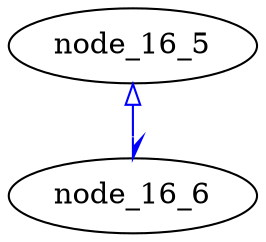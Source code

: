 strict digraph graph_16
{
	subgraph subgraph_16_1
	{
		node_16_5 -> node_16_6
		[
			arrowhead = "halfopen",
			arrowtail = "empty"
			color     = blue
			dir       = "both",
		]
	}
}
